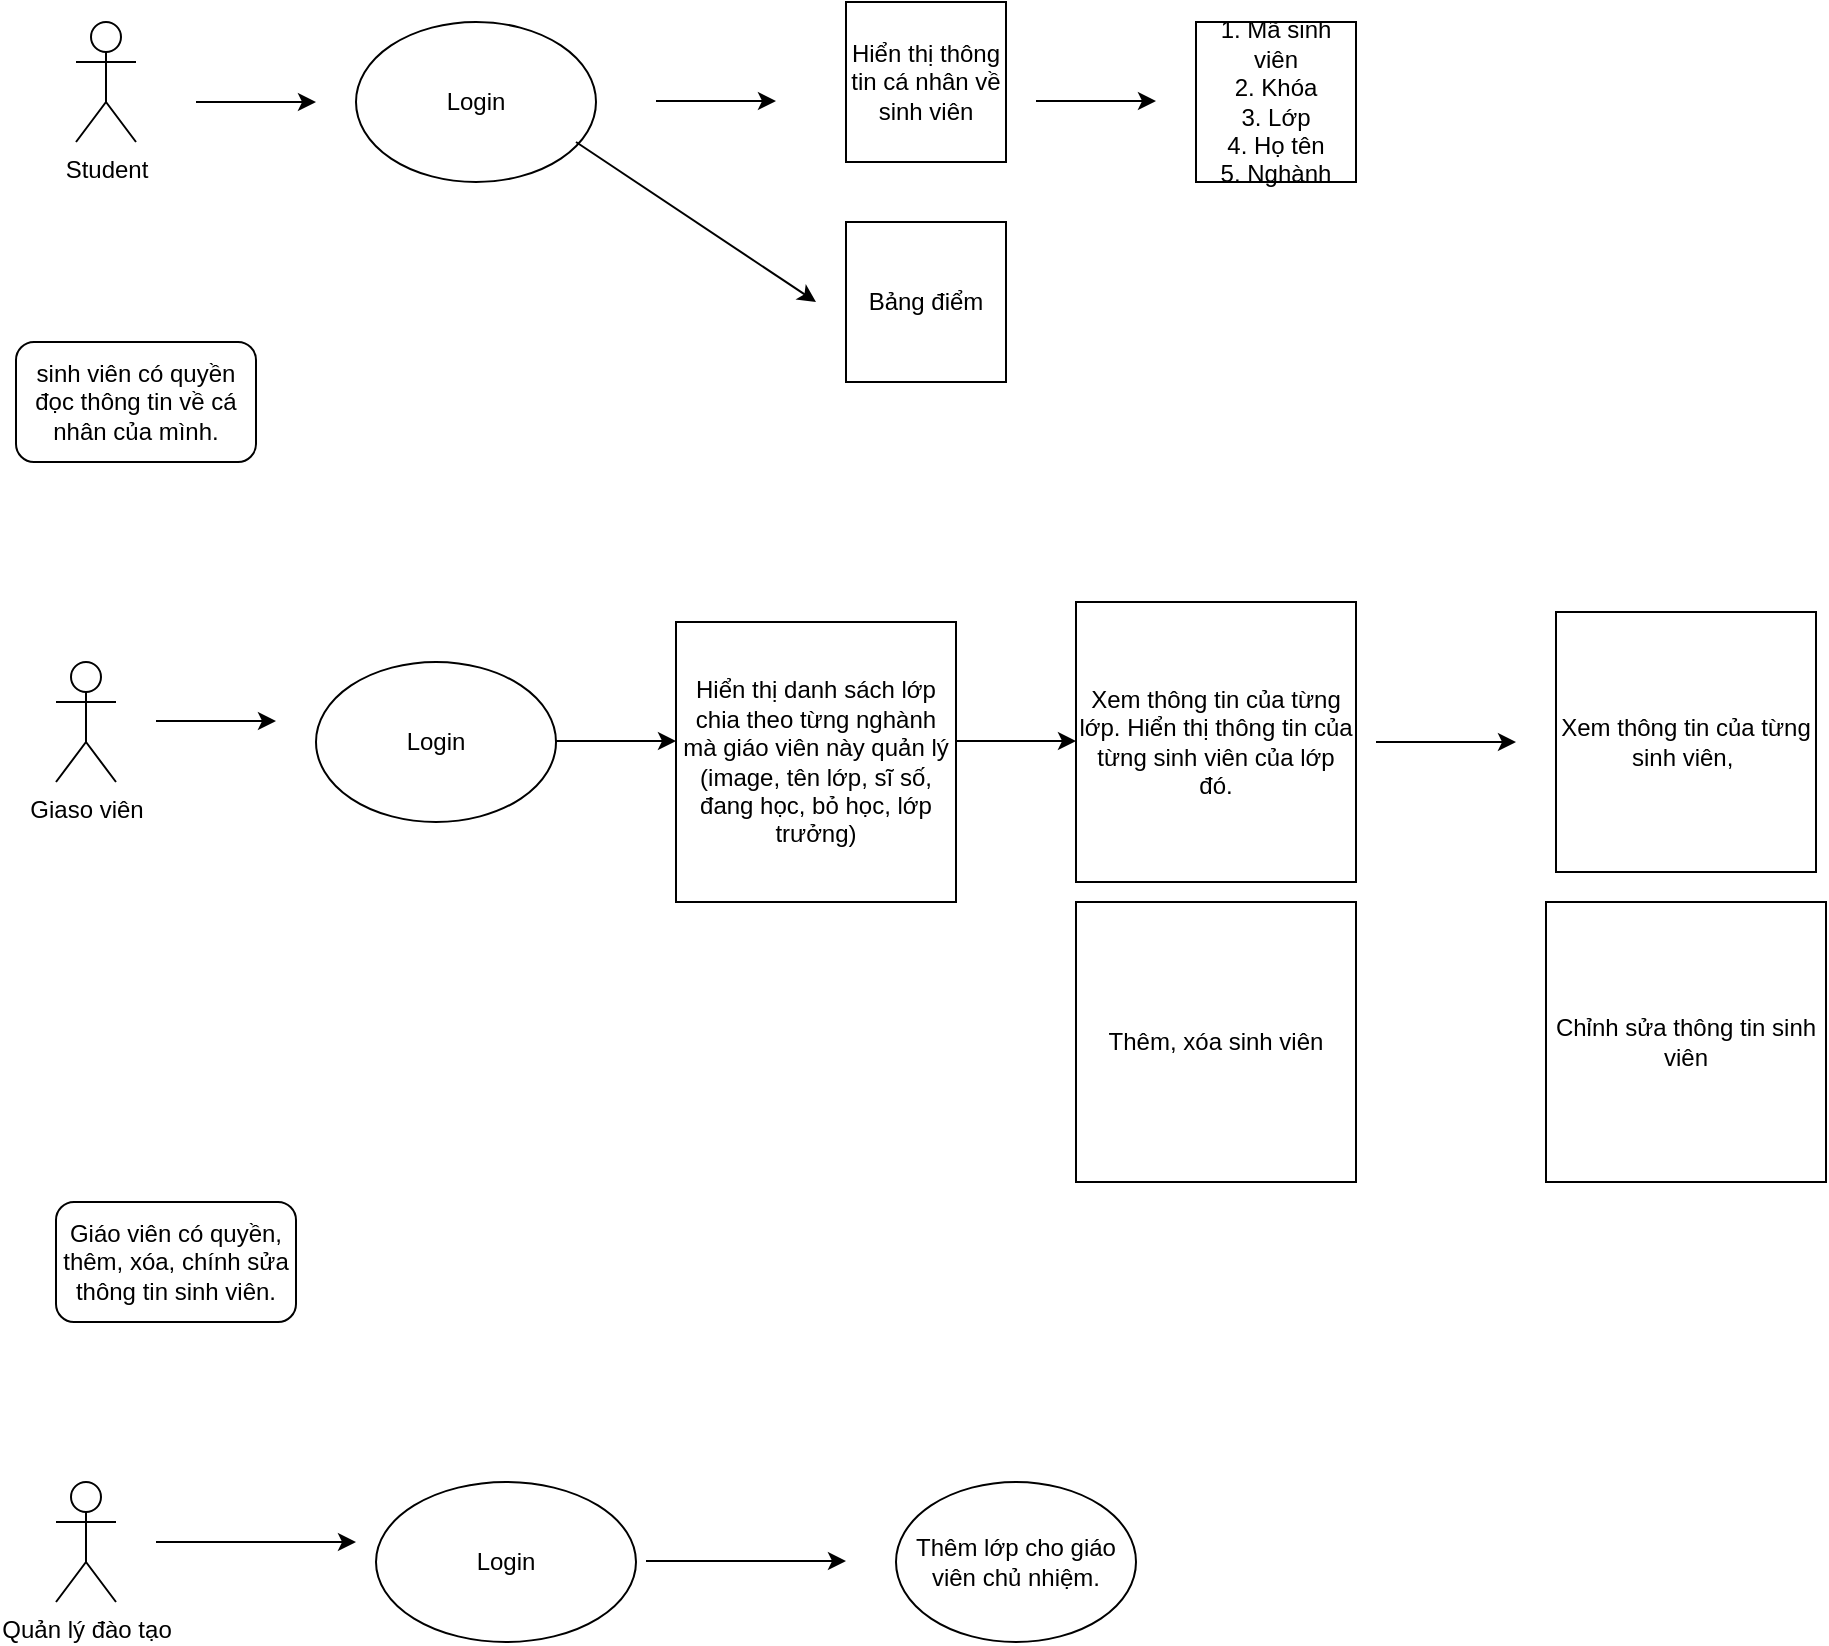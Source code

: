 <mxfile>
    <diagram id="brqySueirpdDoGGSV-jD" name="Page-1">
        <mxGraphModel dx="1216" dy="773" grid="1" gridSize="10" guides="1" tooltips="1" connect="1" arrows="1" fold="1" page="1" pageScale="1" pageWidth="850" pageHeight="1100" math="0" shadow="0">
            <root>
                <mxCell id="0"/>
                <mxCell id="1" parent="0"/>
                <mxCell id="2" value="Student" style="shape=umlActor;verticalLabelPosition=bottom;verticalAlign=top;html=1;outlineConnect=0;" parent="1" vertex="1">
                    <mxGeometry x="40" y="160" width="30" height="60" as="geometry"/>
                </mxCell>
                <mxCell id="3" value="" style="endArrow=classic;html=1;" parent="1" edge="1">
                    <mxGeometry width="50" height="50" relative="1" as="geometry">
                        <mxPoint x="100" y="200" as="sourcePoint"/>
                        <mxPoint x="160" y="200" as="targetPoint"/>
                    </mxGeometry>
                </mxCell>
                <mxCell id="4" value="Login" style="ellipse;whiteSpace=wrap;html=1;" parent="1" vertex="1">
                    <mxGeometry x="180" y="160" width="120" height="80" as="geometry"/>
                </mxCell>
                <mxCell id="5" value="" style="endArrow=classic;html=1;" parent="1" edge="1">
                    <mxGeometry width="50" height="50" relative="1" as="geometry">
                        <mxPoint x="330" y="199.5" as="sourcePoint"/>
                        <mxPoint x="390" y="199.5" as="targetPoint"/>
                    </mxGeometry>
                </mxCell>
                <mxCell id="6" value="Hiển thị thông tin cá nhân về sinh viên" style="whiteSpace=wrap;html=1;aspect=fixed;" parent="1" vertex="1">
                    <mxGeometry x="425" y="150" width="80" height="80" as="geometry"/>
                </mxCell>
                <mxCell id="7" value="1. Mã sinh viên&lt;br&gt;2. Khóa&lt;br&gt;3. Lớp&lt;br&gt;4. Họ tên&lt;br&gt;5. Nghành" style="whiteSpace=wrap;html=1;aspect=fixed;" parent="1" vertex="1">
                    <mxGeometry x="600" y="160" width="80" height="80" as="geometry"/>
                </mxCell>
                <mxCell id="8" value="" style="endArrow=classic;html=1;" parent="1" edge="1">
                    <mxGeometry width="50" height="50" relative="1" as="geometry">
                        <mxPoint x="520" y="199.5" as="sourcePoint"/>
                        <mxPoint x="580" y="199.5" as="targetPoint"/>
                    </mxGeometry>
                </mxCell>
                <mxCell id="9" value="Bảng điểm" style="whiteSpace=wrap;html=1;aspect=fixed;" parent="1" vertex="1">
                    <mxGeometry x="425" y="260" width="80" height="80" as="geometry"/>
                </mxCell>
                <mxCell id="10" value="" style="endArrow=classic;html=1;" parent="1" edge="1">
                    <mxGeometry width="50" height="50" relative="1" as="geometry">
                        <mxPoint x="290" y="220" as="sourcePoint"/>
                        <mxPoint x="410" y="300" as="targetPoint"/>
                    </mxGeometry>
                </mxCell>
                <mxCell id="11" value="Giaso viên" style="shape=umlActor;verticalLabelPosition=bottom;verticalAlign=top;html=1;outlineConnect=0;" parent="1" vertex="1">
                    <mxGeometry x="30" y="480" width="30" height="60" as="geometry"/>
                </mxCell>
                <mxCell id="12" value="" style="endArrow=classic;html=1;" parent="1" edge="1">
                    <mxGeometry width="50" height="50" relative="1" as="geometry">
                        <mxPoint x="80" y="509.5" as="sourcePoint"/>
                        <mxPoint x="140" y="509.5" as="targetPoint"/>
                    </mxGeometry>
                </mxCell>
                <mxCell id="13" value="Login" style="ellipse;whiteSpace=wrap;html=1;" parent="1" vertex="1">
                    <mxGeometry x="160" y="480" width="120" height="80" as="geometry"/>
                </mxCell>
                <mxCell id="15" value="" style="endArrow=classic;html=1;" parent="1" edge="1">
                    <mxGeometry width="50" height="50" relative="1" as="geometry">
                        <mxPoint x="280" y="519.5" as="sourcePoint"/>
                        <mxPoint x="340" y="519.5" as="targetPoint"/>
                    </mxGeometry>
                </mxCell>
                <mxCell id="16" value="Hiển thị danh sách lớp chia theo từng nghành mà giáo viên này quản lý (image, tên lớp, sĩ số, đang học, bỏ học, lớp trưởng)" style="whiteSpace=wrap;html=1;aspect=fixed;" parent="1" vertex="1">
                    <mxGeometry x="340" y="460" width="140" height="140" as="geometry"/>
                </mxCell>
                <mxCell id="17" value="" style="endArrow=classic;html=1;" parent="1" edge="1">
                    <mxGeometry width="50" height="50" relative="1" as="geometry">
                        <mxPoint x="480" y="519.5" as="sourcePoint"/>
                        <mxPoint x="540" y="519.5" as="targetPoint"/>
                    </mxGeometry>
                </mxCell>
                <mxCell id="18" value="Xem thông tin của từng lớp. Hiển thị thông tin của từng sinh viên của lớp đó." style="whiteSpace=wrap;html=1;aspect=fixed;" parent="1" vertex="1">
                    <mxGeometry x="540" y="450" width="140" height="140" as="geometry"/>
                </mxCell>
                <mxCell id="19" value="" style="endArrow=classic;html=1;" parent="1" edge="1">
                    <mxGeometry width="50" height="50" relative="1" as="geometry">
                        <mxPoint x="690" y="520" as="sourcePoint"/>
                        <mxPoint x="760" y="520" as="targetPoint"/>
                    </mxGeometry>
                </mxCell>
                <mxCell id="20" value="Xem thông tin của từng sinh viên,&amp;nbsp;" style="whiteSpace=wrap;html=1;aspect=fixed;" parent="1" vertex="1">
                    <mxGeometry x="780" y="455" width="130" height="130" as="geometry"/>
                </mxCell>
                <mxCell id="21" value="Quản lý đào tạo" style="shape=umlActor;verticalLabelPosition=bottom;verticalAlign=top;html=1;outlineConnect=0;" parent="1" vertex="1">
                    <mxGeometry x="30" y="890" width="30" height="60" as="geometry"/>
                </mxCell>
                <mxCell id="22" value="Login" style="ellipse;whiteSpace=wrap;html=1;" parent="1" vertex="1">
                    <mxGeometry x="190" y="890" width="130" height="80" as="geometry"/>
                </mxCell>
                <mxCell id="23" value="" style="endArrow=classic;html=1;" parent="1" edge="1">
                    <mxGeometry width="50" height="50" relative="1" as="geometry">
                        <mxPoint x="80" y="920" as="sourcePoint"/>
                        <mxPoint x="180" y="920" as="targetPoint"/>
                    </mxGeometry>
                </mxCell>
                <mxCell id="24" value="" style="endArrow=classic;html=1;" parent="1" edge="1">
                    <mxGeometry width="50" height="50" relative="1" as="geometry">
                        <mxPoint x="325" y="929.5" as="sourcePoint"/>
                        <mxPoint x="425" y="929.5" as="targetPoint"/>
                    </mxGeometry>
                </mxCell>
                <mxCell id="25" value="Thêm lớp cho giáo viên chủ nhiệm." style="ellipse;whiteSpace=wrap;html=1;" parent="1" vertex="1">
                    <mxGeometry x="450" y="890" width="120" height="80" as="geometry"/>
                </mxCell>
                <mxCell id="26" value="Thêm, xóa sinh viên" style="whiteSpace=wrap;html=1;aspect=fixed;" parent="1" vertex="1">
                    <mxGeometry x="540" y="600" width="140" height="140" as="geometry"/>
                </mxCell>
                <mxCell id="27" value="Chỉnh sửa thông tin sinh viên" style="whiteSpace=wrap;html=1;aspect=fixed;" parent="1" vertex="1">
                    <mxGeometry x="775" y="600" width="140" height="140" as="geometry"/>
                </mxCell>
                <mxCell id="28" value="Giáo viên có quyền, thêm, xóa, chính sửa thông tin sinh viên." style="rounded=1;whiteSpace=wrap;html=1;" parent="1" vertex="1">
                    <mxGeometry x="30" y="750" width="120" height="60" as="geometry"/>
                </mxCell>
                <mxCell id="29" value="sinh viên có quyền đọc thông tin về cá nhân của mình." style="rounded=1;whiteSpace=wrap;html=1;" parent="1" vertex="1">
                    <mxGeometry x="10" y="320" width="120" height="60" as="geometry"/>
                </mxCell>
            </root>
        </mxGraphModel>
    </diagram>
</mxfile>